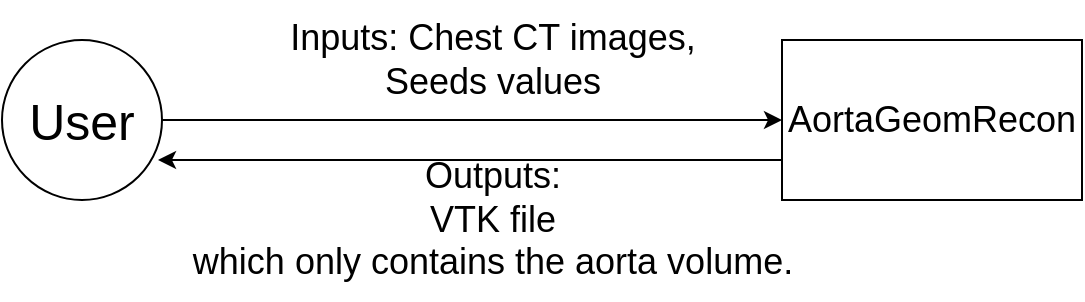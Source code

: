 <mxfile version="20.8.23" type="device"><diagram name="Page-1" id="aWernjBHJfqJ_roK4xkk"><mxGraphModel dx="1434" dy="739" grid="1" gridSize="10" guides="1" tooltips="1" connect="1" arrows="1" fold="1" page="1" pageScale="1" pageWidth="850" pageHeight="1100" math="0" shadow="0"><root><mxCell id="0"/><mxCell id="1" parent="0"/><mxCell id="8b95zB5zrMjRTVT9ev5C-5" style="edgeStyle=orthogonalEdgeStyle;rounded=0;orthogonalLoop=1;jettySize=auto;html=1;exitX=0;exitY=0.75;exitDx=0;exitDy=0;entryX=0.975;entryY=0.75;entryDx=0;entryDy=0;entryPerimeter=0;fontSize=18;" edge="1" parent="1" source="8b95zB5zrMjRTVT9ev5C-1" target="8b95zB5zrMjRTVT9ev5C-2"><mxGeometry relative="1" as="geometry"/></mxCell><mxCell id="8b95zB5zrMjRTVT9ev5C-1" value="&lt;font style=&quot;font-size: 18px;&quot;&gt;AortaGeomRecon&lt;/font&gt;" style="rounded=0;whiteSpace=wrap;html=1;" vertex="1" parent="1"><mxGeometry x="545" y="300" width="150" height="80" as="geometry"/></mxCell><mxCell id="8b95zB5zrMjRTVT9ev5C-3" style="edgeStyle=orthogonalEdgeStyle;rounded=0;orthogonalLoop=1;jettySize=auto;html=1;entryX=0;entryY=0.5;entryDx=0;entryDy=0;fontSize=18;" edge="1" parent="1" source="8b95zB5zrMjRTVT9ev5C-2" target="8b95zB5zrMjRTVT9ev5C-1"><mxGeometry relative="1" as="geometry"/></mxCell><mxCell id="8b95zB5zrMjRTVT9ev5C-2" value="&lt;font style=&quot;font-size: 25px;&quot;&gt;User&lt;/font&gt;" style="ellipse;whiteSpace=wrap;html=1;aspect=fixed;" vertex="1" parent="1"><mxGeometry x="155" y="300" width="80" height="80" as="geometry"/></mxCell><mxCell id="8b95zB5zrMjRTVT9ev5C-4" value="Inputs: Chest CT images,&lt;br&gt;Seeds values" style="text;html=1;align=center;verticalAlign=middle;resizable=0;points=[];autosize=1;strokeColor=none;fillColor=none;fontSize=18;" vertex="1" parent="1"><mxGeometry x="285" y="280" width="230" height="60" as="geometry"/></mxCell><mxCell id="8b95zB5zrMjRTVT9ev5C-6" value="Outputs: &lt;br&gt;VTK file&lt;br&gt;which only contains the aorta volume." style="text;html=1;align=center;verticalAlign=middle;resizable=0;points=[];autosize=1;strokeColor=none;fillColor=none;fontSize=18;" vertex="1" parent="1"><mxGeometry x="240" y="350" width="320" height="80" as="geometry"/></mxCell></root></mxGraphModel></diagram></mxfile>